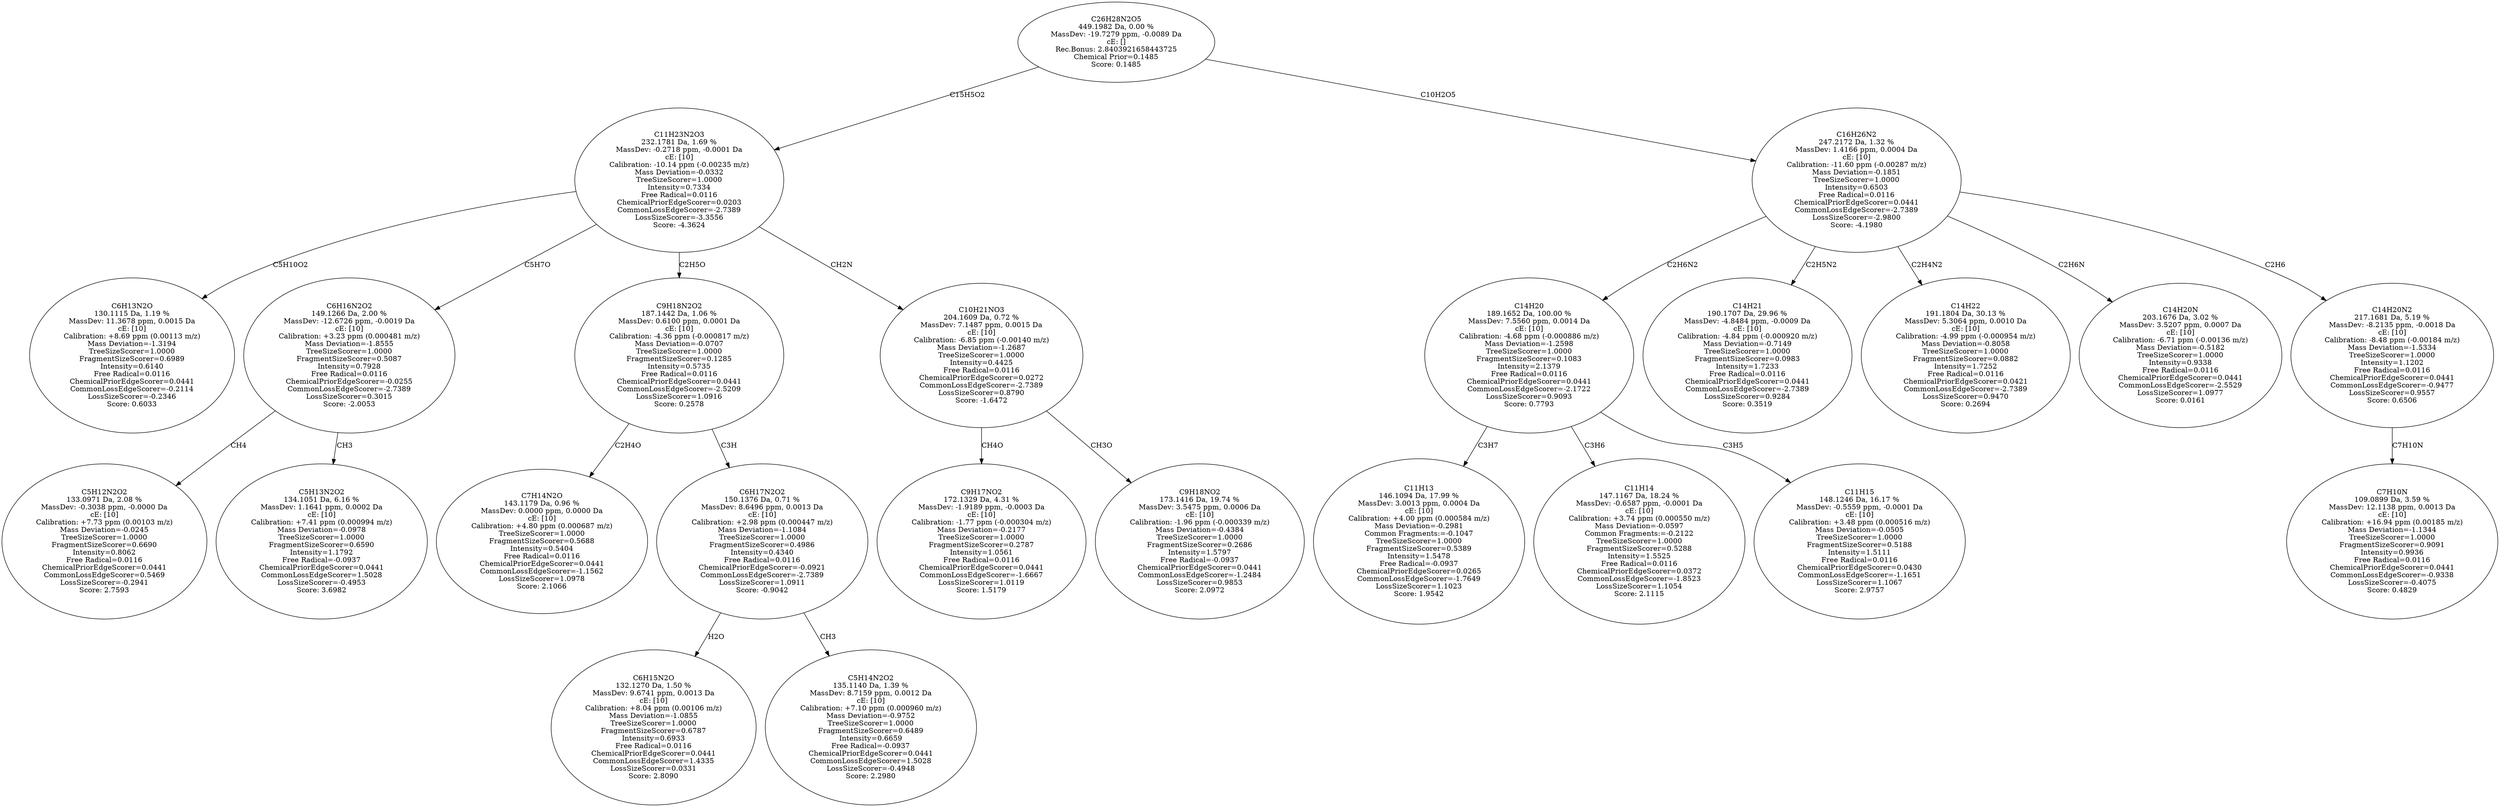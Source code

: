 strict digraph {
v1 [label="C6H13N2O\n130.1115 Da, 1.19 %\nMassDev: 11.3678 ppm, 0.0015 Da\ncE: [10]\nCalibration: +8.69 ppm (0.00113 m/z)\nMass Deviation=-1.3194\nTreeSizeScorer=1.0000\nFragmentSizeScorer=0.6989\nIntensity=0.6140\nFree Radical=0.0116\nChemicalPriorEdgeScorer=0.0441\nCommonLossEdgeScorer=-0.2114\nLossSizeScorer=-0.2346\nScore: 0.6033"];
v2 [label="C5H12N2O2\n133.0971 Da, 2.08 %\nMassDev: -0.3038 ppm, -0.0000 Da\ncE: [10]\nCalibration: +7.73 ppm (0.00103 m/z)\nMass Deviation=-0.0245\nTreeSizeScorer=1.0000\nFragmentSizeScorer=0.6690\nIntensity=0.8062\nFree Radical=0.0116\nChemicalPriorEdgeScorer=0.0441\nCommonLossEdgeScorer=0.5469\nLossSizeScorer=-0.2941\nScore: 2.7593"];
v3 [label="C5H13N2O2\n134.1051 Da, 6.16 %\nMassDev: 1.1641 ppm, 0.0002 Da\ncE: [10]\nCalibration: +7.41 ppm (0.000994 m/z)\nMass Deviation=-0.0978\nTreeSizeScorer=1.0000\nFragmentSizeScorer=0.6590\nIntensity=1.1792\nFree Radical=-0.0937\nChemicalPriorEdgeScorer=0.0441\nCommonLossEdgeScorer=1.5028\nLossSizeScorer=-0.4953\nScore: 3.6982"];
v4 [label="C6H16N2O2\n149.1266 Da, 2.00 %\nMassDev: -12.6726 ppm, -0.0019 Da\ncE: [10]\nCalibration: +3.23 ppm (0.000481 m/z)\nMass Deviation=-1.8555\nTreeSizeScorer=1.0000\nFragmentSizeScorer=0.5087\nIntensity=0.7928\nFree Radical=0.0116\nChemicalPriorEdgeScorer=-0.0255\nCommonLossEdgeScorer=-2.7389\nLossSizeScorer=0.3015\nScore: -2.0053"];
v5 [label="C7H14N2O\n143.1179 Da, 0.96 %\nMassDev: 0.0000 ppm, 0.0000 Da\ncE: [10]\nCalibration: +4.80 ppm (0.000687 m/z)\nTreeSizeScorer=1.0000\nFragmentSizeScorer=0.5688\nIntensity=0.5404\nFree Radical=0.0116\nChemicalPriorEdgeScorer=0.0441\nCommonLossEdgeScorer=-1.1562\nLossSizeScorer=1.0978\nScore: 2.1066"];
v6 [label="C6H15N2O\n132.1270 Da, 1.50 %\nMassDev: 9.6741 ppm, 0.0013 Da\ncE: [10]\nCalibration: +8.04 ppm (0.00106 m/z)\nMass Deviation=-1.0855\nTreeSizeScorer=1.0000\nFragmentSizeScorer=0.6787\nIntensity=0.6933\nFree Radical=0.0116\nChemicalPriorEdgeScorer=0.0441\nCommonLossEdgeScorer=1.4335\nLossSizeScorer=0.0331\nScore: 2.8090"];
v7 [label="C5H14N2O2\n135.1140 Da, 1.39 %\nMassDev: 8.7159 ppm, 0.0012 Da\ncE: [10]\nCalibration: +7.10 ppm (0.000960 m/z)\nMass Deviation=-0.9752\nTreeSizeScorer=1.0000\nFragmentSizeScorer=0.6489\nIntensity=0.6659\nFree Radical=-0.0937\nChemicalPriorEdgeScorer=0.0441\nCommonLossEdgeScorer=1.5028\nLossSizeScorer=-0.4948\nScore: 2.2980"];
v8 [label="C6H17N2O2\n150.1376 Da, 0.71 %\nMassDev: 8.6496 ppm, 0.0013 Da\ncE: [10]\nCalibration: +2.98 ppm (0.000447 m/z)\nMass Deviation=-1.1084\nTreeSizeScorer=1.0000\nFragmentSizeScorer=0.4986\nIntensity=0.4340\nFree Radical=0.0116\nChemicalPriorEdgeScorer=-0.0921\nCommonLossEdgeScorer=-2.7389\nLossSizeScorer=1.0911\nScore: -0.9042"];
v9 [label="C9H18N2O2\n187.1442 Da, 1.06 %\nMassDev: 0.6100 ppm, 0.0001 Da\ncE: [10]\nCalibration: -4.36 ppm (-0.000817 m/z)\nMass Deviation=-0.0707\nTreeSizeScorer=1.0000\nFragmentSizeScorer=0.1285\nIntensity=0.5735\nFree Radical=0.0116\nChemicalPriorEdgeScorer=0.0441\nCommonLossEdgeScorer=-2.5209\nLossSizeScorer=1.0916\nScore: 0.2578"];
v10 [label="C9H17NO2\n172.1329 Da, 4.31 %\nMassDev: -1.9189 ppm, -0.0003 Da\ncE: [10]\nCalibration: -1.77 ppm (-0.000304 m/z)\nMass Deviation=-0.2177\nTreeSizeScorer=1.0000\nFragmentSizeScorer=0.2787\nIntensity=1.0561\nFree Radical=0.0116\nChemicalPriorEdgeScorer=0.0441\nCommonLossEdgeScorer=-1.6667\nLossSizeScorer=1.0119\nScore: 1.5179"];
v11 [label="C9H18NO2\n173.1416 Da, 19.74 %\nMassDev: 3.5475 ppm, 0.0006 Da\ncE: [10]\nCalibration: -1.96 ppm (-0.000339 m/z)\nMass Deviation=-0.4384\nTreeSizeScorer=1.0000\nFragmentSizeScorer=0.2686\nIntensity=1.5797\nFree Radical=-0.0937\nChemicalPriorEdgeScorer=0.0441\nCommonLossEdgeScorer=-1.2484\nLossSizeScorer=0.9853\nScore: 2.0972"];
v12 [label="C10H21NO3\n204.1609 Da, 0.72 %\nMassDev: 7.1487 ppm, 0.0015 Da\ncE: [10]\nCalibration: -6.85 ppm (-0.00140 m/z)\nMass Deviation=-1.2687\nTreeSizeScorer=1.0000\nIntensity=0.4425\nFree Radical=0.0116\nChemicalPriorEdgeScorer=0.0272\nCommonLossEdgeScorer=-2.7389\nLossSizeScorer=0.8790\nScore: -1.6472"];
v13 [label="C11H23N2O3\n232.1781 Da, 1.69 %\nMassDev: -0.2718 ppm, -0.0001 Da\ncE: [10]\nCalibration: -10.14 ppm (-0.00235 m/z)\nMass Deviation=-0.0332\nTreeSizeScorer=1.0000\nIntensity=0.7334\nFree Radical=0.0116\nChemicalPriorEdgeScorer=0.0203\nCommonLossEdgeScorer=-2.7389\nLossSizeScorer=-3.3556\nScore: -4.3624"];
v14 [label="C11H13\n146.1094 Da, 17.99 %\nMassDev: 3.0013 ppm, 0.0004 Da\ncE: [10]\nCalibration: +4.00 ppm (0.000584 m/z)\nMass Deviation=-0.2981\nCommon Fragments:=-0.1047\nTreeSizeScorer=1.0000\nFragmentSizeScorer=0.5389\nIntensity=1.5478\nFree Radical=-0.0937\nChemicalPriorEdgeScorer=0.0265\nCommonLossEdgeScorer=-1.7649\nLossSizeScorer=1.1023\nScore: 1.9542"];
v15 [label="C11H14\n147.1167 Da, 18.24 %\nMassDev: -0.6587 ppm, -0.0001 Da\ncE: [10]\nCalibration: +3.74 ppm (0.000550 m/z)\nMass Deviation=-0.0597\nCommon Fragments:=-0.2122\nTreeSizeScorer=1.0000\nFragmentSizeScorer=0.5288\nIntensity=1.5525\nFree Radical=0.0116\nChemicalPriorEdgeScorer=0.0372\nCommonLossEdgeScorer=-1.8523\nLossSizeScorer=1.1054\nScore: 2.1115"];
v16 [label="C11H15\n148.1246 Da, 16.17 %\nMassDev: -0.5559 ppm, -0.0001 Da\ncE: [10]\nCalibration: +3.48 ppm (0.000516 m/z)\nMass Deviation=-0.0505\nTreeSizeScorer=1.0000\nFragmentSizeScorer=0.5188\nIntensity=1.5111\nFree Radical=0.0116\nChemicalPriorEdgeScorer=0.0430\nCommonLossEdgeScorer=-1.1651\nLossSizeScorer=1.1067\nScore: 2.9757"];
v17 [label="C14H20\n189.1652 Da, 100.00 %\nMassDev: 7.5560 ppm, 0.0014 Da\ncE: [10]\nCalibration: -4.68 ppm (-0.000886 m/z)\nMass Deviation=-1.2598\nTreeSizeScorer=1.0000\nFragmentSizeScorer=0.1083\nIntensity=2.1379\nFree Radical=0.0116\nChemicalPriorEdgeScorer=0.0441\nCommonLossEdgeScorer=-2.1722\nLossSizeScorer=0.9093\nScore: 0.7793"];
v18 [label="C14H21\n190.1707 Da, 29.96 %\nMassDev: -4.8484 ppm, -0.0009 Da\ncE: [10]\nCalibration: -4.84 ppm (-0.000920 m/z)\nMass Deviation=-0.7149\nTreeSizeScorer=1.0000\nFragmentSizeScorer=0.0983\nIntensity=1.7233\nFree Radical=0.0116\nChemicalPriorEdgeScorer=0.0441\nCommonLossEdgeScorer=-2.7389\nLossSizeScorer=0.9284\nScore: 0.3519"];
v19 [label="C14H22\n191.1804 Da, 30.13 %\nMassDev: 5.3064 ppm, 0.0010 Da\ncE: [10]\nCalibration: -4.99 ppm (-0.000954 m/z)\nMass Deviation=-0.8058\nTreeSizeScorer=1.0000\nFragmentSizeScorer=0.0882\nIntensity=1.7252\nFree Radical=0.0116\nChemicalPriorEdgeScorer=0.0421\nCommonLossEdgeScorer=-2.7389\nLossSizeScorer=0.9470\nScore: 0.2694"];
v20 [label="C14H20N\n203.1676 Da, 3.02 %\nMassDev: 3.5207 ppm, 0.0007 Da\ncE: [10]\nCalibration: -6.71 ppm (-0.00136 m/z)\nMass Deviation=-0.5182\nTreeSizeScorer=1.0000\nIntensity=0.9338\nFree Radical=0.0116\nChemicalPriorEdgeScorer=0.0441\nCommonLossEdgeScorer=-2.5529\nLossSizeScorer=1.0977\nScore: 0.0161"];
v21 [label="C7H10N\n109.0899 Da, 3.59 %\nMassDev: 12.1138 ppm, 0.0013 Da\ncE: [10]\nCalibration: +16.94 ppm (0.00185 m/z)\nMass Deviation=-1.1344\nTreeSizeScorer=1.0000\nFragmentSizeScorer=0.9091\nIntensity=0.9936\nFree Radical=0.0116\nChemicalPriorEdgeScorer=0.0441\nCommonLossEdgeScorer=-0.9338\nLossSizeScorer=-0.4075\nScore: 0.4829"];
v22 [label="C14H20N2\n217.1681 Da, 5.19 %\nMassDev: -8.2135 ppm, -0.0018 Da\ncE: [10]\nCalibration: -8.48 ppm (-0.00184 m/z)\nMass Deviation=-1.5334\nTreeSizeScorer=1.0000\nIntensity=1.1202\nFree Radical=0.0116\nChemicalPriorEdgeScorer=0.0441\nCommonLossEdgeScorer=-0.9477\nLossSizeScorer=0.9557\nScore: 0.6506"];
v23 [label="C16H26N2\n247.2172 Da, 1.32 %\nMassDev: 1.4166 ppm, 0.0004 Da\ncE: [10]\nCalibration: -11.60 ppm (-0.00287 m/z)\nMass Deviation=-0.1851\nTreeSizeScorer=1.0000\nIntensity=0.6503\nFree Radical=0.0116\nChemicalPriorEdgeScorer=0.0441\nCommonLossEdgeScorer=-2.7389\nLossSizeScorer=-2.9800\nScore: -4.1980"];
v24 [label="C26H28N2O5\n449.1982 Da, 0.00 %\nMassDev: -19.7279 ppm, -0.0089 Da\ncE: []\nRec.Bonus: 2.8403921658443725\nChemical Prior=0.1485\nScore: 0.1485"];
v13 -> v1 [label="C5H10O2"];
v4 -> v2 [label="CH4"];
v4 -> v3 [label="CH3"];
v13 -> v4 [label="C5H7O"];
v9 -> v5 [label="C2H4O"];
v8 -> v6 [label="H2O"];
v8 -> v7 [label="CH3"];
v9 -> v8 [label="C3H"];
v13 -> v9 [label="C2H5O"];
v12 -> v10 [label="CH4O"];
v12 -> v11 [label="CH3O"];
v13 -> v12 [label="CH2N"];
v24 -> v13 [label="C15H5O2"];
v17 -> v14 [label="C3H7"];
v17 -> v15 [label="C3H6"];
v17 -> v16 [label="C3H5"];
v23 -> v17 [label="C2H6N2"];
v23 -> v18 [label="C2H5N2"];
v23 -> v19 [label="C2H4N2"];
v23 -> v20 [label="C2H6N"];
v22 -> v21 [label="C7H10N"];
v23 -> v22 [label="C2H6"];
v24 -> v23 [label="C10H2O5"];
}